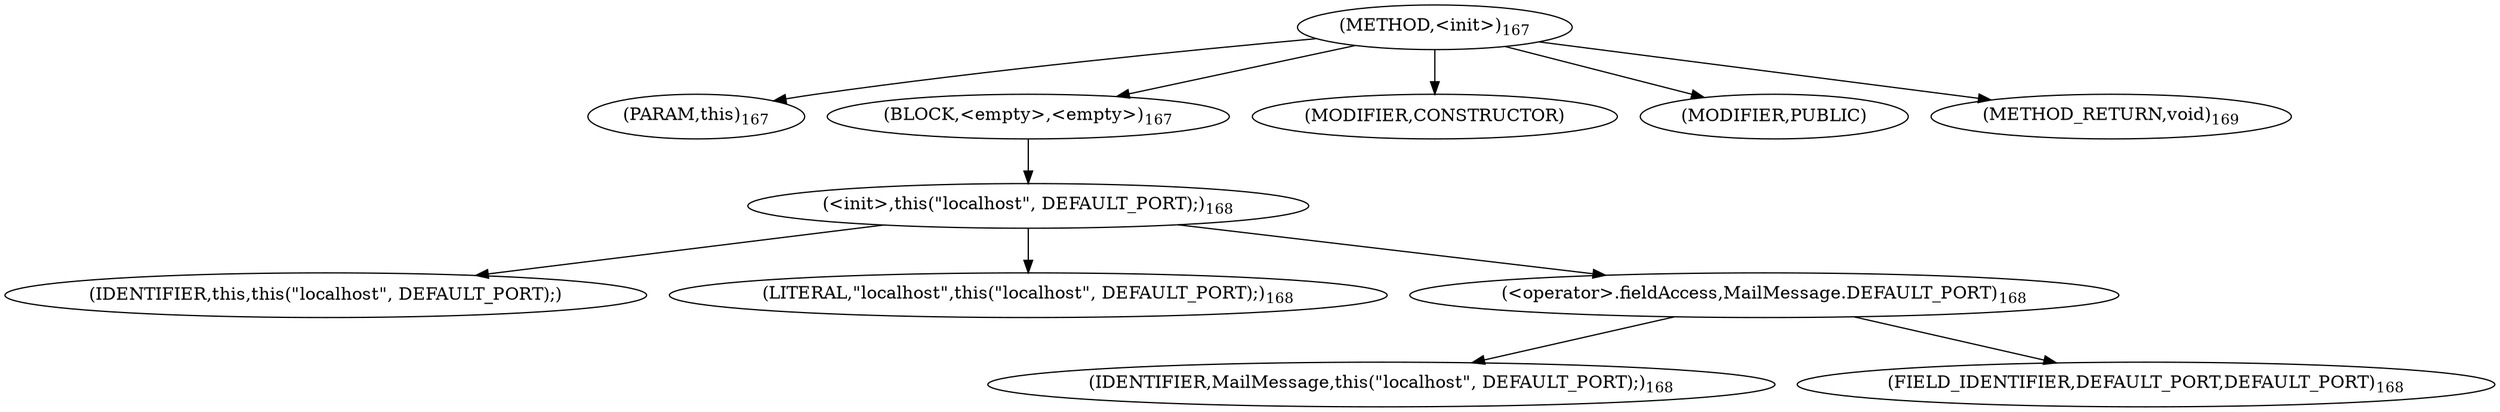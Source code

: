 digraph "&lt;init&gt;" {  
"179" [label = <(METHOD,&lt;init&gt;)<SUB>167</SUB>> ]
"4" [label = <(PARAM,this)<SUB>167</SUB>> ]
"180" [label = <(BLOCK,&lt;empty&gt;,&lt;empty&gt;)<SUB>167</SUB>> ]
"181" [label = <(&lt;init&gt;,this(&quot;localhost&quot;, DEFAULT_PORT);)<SUB>168</SUB>> ]
"3" [label = <(IDENTIFIER,this,this(&quot;localhost&quot;, DEFAULT_PORT);)> ]
"182" [label = <(LITERAL,&quot;localhost&quot;,this(&quot;localhost&quot;, DEFAULT_PORT);)<SUB>168</SUB>> ]
"183" [label = <(&lt;operator&gt;.fieldAccess,MailMessage.DEFAULT_PORT)<SUB>168</SUB>> ]
"184" [label = <(IDENTIFIER,MailMessage,this(&quot;localhost&quot;, DEFAULT_PORT);)<SUB>168</SUB>> ]
"185" [label = <(FIELD_IDENTIFIER,DEFAULT_PORT,DEFAULT_PORT)<SUB>168</SUB>> ]
"186" [label = <(MODIFIER,CONSTRUCTOR)> ]
"187" [label = <(MODIFIER,PUBLIC)> ]
"188" [label = <(METHOD_RETURN,void)<SUB>169</SUB>> ]
  "179" -> "4" 
  "179" -> "180" 
  "179" -> "186" 
  "179" -> "187" 
  "179" -> "188" 
  "180" -> "181" 
  "181" -> "3" 
  "181" -> "182" 
  "181" -> "183" 
  "183" -> "184" 
  "183" -> "185" 
}

